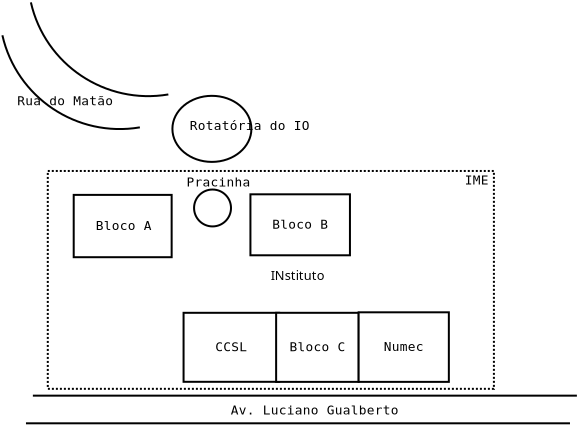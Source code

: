 <?xml version="1.0" encoding="UTF-8"?>
<dia:diagram xmlns:dia="http://www.lysator.liu.se/~alla/dia/">
  <dia:layer name="Segundo Plano" visible="true" active="true">
    <dia:object type="Standard - Box" version="0" id="O0">
      <dia:attribute name="obj_pos">
        <dia:point val="5.481,12.158"/>
      </dia:attribute>
      <dia:attribute name="obj_bb">
        <dia:rectangle val="5.431,12.108;27.836,23.102"/>
      </dia:attribute>
      <dia:attribute name="elem_corner">
        <dia:point val="5.481,12.158"/>
      </dia:attribute>
      <dia:attribute name="elem_width">
        <dia:real val="22.306"/>
      </dia:attribute>
      <dia:attribute name="elem_height">
        <dia:real val="10.893"/>
      </dia:attribute>
      <dia:attribute name="border_width">
        <dia:real val="0.1"/>
      </dia:attribute>
      <dia:attribute name="show_background">
        <dia:boolean val="true"/>
      </dia:attribute>
      <dia:attribute name="line_style">
        <dia:enum val="4"/>
      </dia:attribute>
    </dia:object>
    <dia:object type="Flowchart - Box" version="0" id="O1">
      <dia:attribute name="obj_pos">
        <dia:point val="6.777,13.354"/>
      </dia:attribute>
      <dia:attribute name="obj_bb">
        <dia:rectangle val="6.727,13.304;11.723,16.52"/>
      </dia:attribute>
      <dia:attribute name="elem_corner">
        <dia:point val="6.777,13.354"/>
      </dia:attribute>
      <dia:attribute name="elem_width">
        <dia:real val="4.897"/>
      </dia:attribute>
      <dia:attribute name="elem_height">
        <dia:real val="3.116"/>
      </dia:attribute>
      <dia:attribute name="show_background">
        <dia:boolean val="true"/>
      </dia:attribute>
      <dia:attribute name="padding">
        <dia:real val="0.5"/>
      </dia:attribute>
      <dia:attribute name="text">
        <dia:composite type="text">
          <dia:attribute name="string">
            <dia:string>#Bloco A#</dia:string>
          </dia:attribute>
          <dia:attribute name="font">
            <dia:font family="monospace" style="0" name="Courier"/>
          </dia:attribute>
          <dia:attribute name="height">
            <dia:real val="0.8"/>
          </dia:attribute>
          <dia:attribute name="pos">
            <dia:point val="9.225,15.107"/>
          </dia:attribute>
          <dia:attribute name="color">
            <dia:color val="#000000"/>
          </dia:attribute>
          <dia:attribute name="alignment">
            <dia:enum val="1"/>
          </dia:attribute>
        </dia:composite>
      </dia:attribute>
    </dia:object>
    <dia:object type="Flowchart - Box" version="0" id="O2">
      <dia:attribute name="obj_pos">
        <dia:point val="15.613,13.325"/>
      </dia:attribute>
      <dia:attribute name="obj_bb">
        <dia:rectangle val="15.563,13.274;20.639,16.423"/>
      </dia:attribute>
      <dia:attribute name="elem_corner">
        <dia:point val="15.613,13.325"/>
      </dia:attribute>
      <dia:attribute name="elem_width">
        <dia:real val="4.976"/>
      </dia:attribute>
      <dia:attribute name="elem_height">
        <dia:real val="3.049"/>
      </dia:attribute>
      <dia:attribute name="show_background">
        <dia:boolean val="true"/>
      </dia:attribute>
      <dia:attribute name="padding">
        <dia:real val="0.5"/>
      </dia:attribute>
      <dia:attribute name="text">
        <dia:composite type="text">
          <dia:attribute name="string">
            <dia:string>#Bloco B#</dia:string>
          </dia:attribute>
          <dia:attribute name="font">
            <dia:font family="monospace" style="0" name="Courier"/>
          </dia:attribute>
          <dia:attribute name="height">
            <dia:real val="0.8"/>
          </dia:attribute>
          <dia:attribute name="pos">
            <dia:point val="18.101,15.044"/>
          </dia:attribute>
          <dia:attribute name="color">
            <dia:color val="#000000"/>
          </dia:attribute>
          <dia:attribute name="alignment">
            <dia:enum val="1"/>
          </dia:attribute>
        </dia:composite>
      </dia:attribute>
    </dia:object>
    <dia:object type="Flowchart - Box" version="0" id="O3">
      <dia:attribute name="obj_pos">
        <dia:point val="12.27,19.25"/>
      </dia:attribute>
      <dia:attribute name="obj_bb">
        <dia:rectangle val="12.22,19.2;17.1,22.75"/>
      </dia:attribute>
      <dia:attribute name="elem_corner">
        <dia:point val="12.27,19.25"/>
      </dia:attribute>
      <dia:attribute name="elem_width">
        <dia:real val="4.78"/>
      </dia:attribute>
      <dia:attribute name="elem_height">
        <dia:real val="3.45"/>
      </dia:attribute>
      <dia:attribute name="show_background">
        <dia:boolean val="true"/>
      </dia:attribute>
      <dia:attribute name="padding">
        <dia:real val="0.5"/>
      </dia:attribute>
      <dia:attribute name="text">
        <dia:composite type="text">
          <dia:attribute name="string">
            <dia:string>#CCSL#</dia:string>
          </dia:attribute>
          <dia:attribute name="font">
            <dia:font family="monospace" style="0" name="Courier"/>
          </dia:attribute>
          <dia:attribute name="height">
            <dia:real val="0.8"/>
          </dia:attribute>
          <dia:attribute name="pos">
            <dia:point val="14.66,21.17"/>
          </dia:attribute>
          <dia:attribute name="color">
            <dia:color val="#000000"/>
          </dia:attribute>
          <dia:attribute name="alignment">
            <dia:enum val="1"/>
          </dia:attribute>
        </dia:composite>
      </dia:attribute>
    </dia:object>
    <dia:object type="Flowchart - Box" version="0" id="O4">
      <dia:attribute name="obj_pos">
        <dia:point val="16.898,19.25"/>
      </dia:attribute>
      <dia:attribute name="obj_bb">
        <dia:rectangle val="16.848,19.2;21.077,22.753"/>
      </dia:attribute>
      <dia:attribute name="elem_corner">
        <dia:point val="16.898,19.25"/>
      </dia:attribute>
      <dia:attribute name="elem_width">
        <dia:real val="4.129"/>
      </dia:attribute>
      <dia:attribute name="elem_height">
        <dia:real val="3.453"/>
      </dia:attribute>
      <dia:attribute name="show_background">
        <dia:boolean val="true"/>
      </dia:attribute>
      <dia:attribute name="padding">
        <dia:real val="0.5"/>
      </dia:attribute>
      <dia:attribute name="text">
        <dia:composite type="text">
          <dia:attribute name="string">
            <dia:string>#Bloco C#</dia:string>
          </dia:attribute>
          <dia:attribute name="font">
            <dia:font family="monospace" style="0" name="Courier"/>
          </dia:attribute>
          <dia:attribute name="height">
            <dia:real val="0.8"/>
          </dia:attribute>
          <dia:attribute name="pos">
            <dia:point val="18.962,21.172"/>
          </dia:attribute>
          <dia:attribute name="color">
            <dia:color val="#000000"/>
          </dia:attribute>
          <dia:attribute name="alignment">
            <dia:enum val="1"/>
          </dia:attribute>
        </dia:composite>
      </dia:attribute>
    </dia:object>
    <dia:object type="Flowchart - Box" version="0" id="O5">
      <dia:attribute name="obj_pos">
        <dia:point val="21.023,19.225"/>
      </dia:attribute>
      <dia:attribute name="obj_bb">
        <dia:rectangle val="20.973,19.175;25.583,22.753"/>
      </dia:attribute>
      <dia:attribute name="elem_corner">
        <dia:point val="21.023,19.225"/>
      </dia:attribute>
      <dia:attribute name="elem_width">
        <dia:real val="4.511"/>
      </dia:attribute>
      <dia:attribute name="elem_height">
        <dia:real val="3.478"/>
      </dia:attribute>
      <dia:attribute name="show_background">
        <dia:boolean val="true"/>
      </dia:attribute>
      <dia:attribute name="padding">
        <dia:real val="0.5"/>
      </dia:attribute>
      <dia:attribute name="text">
        <dia:composite type="text">
          <dia:attribute name="string">
            <dia:string>#Numec#</dia:string>
          </dia:attribute>
          <dia:attribute name="font">
            <dia:font family="monospace" style="0" name="Courier"/>
          </dia:attribute>
          <dia:attribute name="height">
            <dia:real val="0.8"/>
          </dia:attribute>
          <dia:attribute name="pos">
            <dia:point val="23.278,21.159"/>
          </dia:attribute>
          <dia:attribute name="color">
            <dia:color val="#000000"/>
          </dia:attribute>
          <dia:attribute name="alignment">
            <dia:enum val="1"/>
          </dia:attribute>
        </dia:composite>
      </dia:attribute>
    </dia:object>
    <dia:object type="Flowchart - Ellipse" version="0" id="O6">
      <dia:attribute name="obj_pos">
        <dia:point val="11.712,8.401"/>
      </dia:attribute>
      <dia:attribute name="obj_bb">
        <dia:rectangle val="11.662,8.351;15.711,11.755"/>
      </dia:attribute>
      <dia:attribute name="elem_corner">
        <dia:point val="11.712,8.401"/>
      </dia:attribute>
      <dia:attribute name="elem_width">
        <dia:real val="3.949"/>
      </dia:attribute>
      <dia:attribute name="elem_height">
        <dia:real val="3.304"/>
      </dia:attribute>
      <dia:attribute name="show_background">
        <dia:boolean val="true"/>
      </dia:attribute>
      <dia:attribute name="padding">
        <dia:real val="0.354"/>
      </dia:attribute>
      <dia:attribute name="text">
        <dia:composite type="text">
          <dia:attribute name="string">
            <dia:string>##</dia:string>
          </dia:attribute>
          <dia:attribute name="font">
            <dia:font family="monospace" style="0" name="Courier"/>
          </dia:attribute>
          <dia:attribute name="height">
            <dia:real val="0.8"/>
          </dia:attribute>
          <dia:attribute name="pos">
            <dia:point val="13.687,10.248"/>
          </dia:attribute>
          <dia:attribute name="color">
            <dia:color val="#000000"/>
          </dia:attribute>
          <dia:attribute name="alignment">
            <dia:enum val="1"/>
          </dia:attribute>
        </dia:composite>
      </dia:attribute>
    </dia:object>
    <dia:object type="Flowchart - Ellipse" version="0" id="O7">
      <dia:attribute name="obj_pos">
        <dia:point val="12.795,13.086"/>
      </dia:attribute>
      <dia:attribute name="obj_bb">
        <dia:rectangle val="12.745,13.036;14.691,14.981"/>
      </dia:attribute>
      <dia:attribute name="elem_corner">
        <dia:point val="12.795,13.086"/>
      </dia:attribute>
      <dia:attribute name="elem_width">
        <dia:real val="1.847"/>
      </dia:attribute>
      <dia:attribute name="elem_height">
        <dia:real val="1.845"/>
      </dia:attribute>
      <dia:attribute name="show_background">
        <dia:boolean val="true"/>
      </dia:attribute>
      <dia:attribute name="padding">
        <dia:real val="0.354"/>
      </dia:attribute>
      <dia:attribute name="text">
        <dia:composite type="text">
          <dia:attribute name="string">
            <dia:string>##</dia:string>
          </dia:attribute>
          <dia:attribute name="font">
            <dia:font family="monospace" style="0" name="Courier"/>
          </dia:attribute>
          <dia:attribute name="height">
            <dia:real val="0.8"/>
          </dia:attribute>
          <dia:attribute name="pos">
            <dia:point val="13.718,14.204"/>
          </dia:attribute>
          <dia:attribute name="color">
            <dia:color val="#000000"/>
          </dia:attribute>
          <dia:attribute name="alignment">
            <dia:enum val="1"/>
          </dia:attribute>
        </dia:composite>
      </dia:attribute>
    </dia:object>
    <dia:object type="Standard - Line" version="0" id="O8">
      <dia:attribute name="obj_pos">
        <dia:point val="4.735,23.392"/>
      </dia:attribute>
      <dia:attribute name="obj_bb">
        <dia:rectangle val="4.685,23.342;31.986,23.442"/>
      </dia:attribute>
      <dia:attribute name="conn_endpoints">
        <dia:point val="4.735,23.392"/>
        <dia:point val="31.936,23.392"/>
      </dia:attribute>
      <dia:attribute name="numcp">
        <dia:int val="1"/>
      </dia:attribute>
    </dia:object>
    <dia:object type="Standard - Arc" version="0" id="O9">
      <dia:attribute name="obj_pos">
        <dia:point val="10.085,9.978"/>
      </dia:attribute>
      <dia:attribute name="obj_bb">
        <dia:rectangle val="3.142,5.305;10.154,10.112"/>
      </dia:attribute>
      <dia:attribute name="conn_endpoints">
        <dia:point val="10.085,9.978"/>
        <dia:point val="3.211,5.374"/>
      </dia:attribute>
      <dia:attribute name="curve_distance">
        <dia:real val="-1.646"/>
      </dia:attribute>
    </dia:object>
    <dia:object type="Standard - Arc" version="0" id="O10">
      <dia:attribute name="obj_pos">
        <dia:point val="11.509,8.332"/>
      </dia:attribute>
      <dia:attribute name="obj_bb">
        <dia:rectangle val="4.566,3.659;11.579,8.466"/>
      </dia:attribute>
      <dia:attribute name="conn_endpoints">
        <dia:point val="11.509,8.332"/>
        <dia:point val="4.636,3.729"/>
      </dia:attribute>
      <dia:attribute name="curve_distance">
        <dia:real val="-1.646"/>
      </dia:attribute>
    </dia:object>
    <dia:object type="Standard - Text" version="1" id="O11">
      <dia:attribute name="obj_pos">
        <dia:point val="12.419,12.937"/>
      </dia:attribute>
      <dia:attribute name="obj_bb">
        <dia:rectangle val="12.419,12.342;15.499,13.087"/>
      </dia:attribute>
      <dia:attribute name="text">
        <dia:composite type="text">
          <dia:attribute name="string">
            <dia:string>#Pracinha#</dia:string>
          </dia:attribute>
          <dia:attribute name="font">
            <dia:font family="monospace" style="0" name="Courier"/>
          </dia:attribute>
          <dia:attribute name="height">
            <dia:real val="0.8"/>
          </dia:attribute>
          <dia:attribute name="pos">
            <dia:point val="12.419,12.937"/>
          </dia:attribute>
          <dia:attribute name="color">
            <dia:color val="#000000"/>
          </dia:attribute>
          <dia:attribute name="alignment">
            <dia:enum val="0"/>
          </dia:attribute>
        </dia:composite>
      </dia:attribute>
      <dia:attribute name="valign">
        <dia:enum val="3"/>
      </dia:attribute>
    </dia:object>
    <dia:object type="Standard - Text" version="1" id="O12">
      <dia:attribute name="obj_pos">
        <dia:point val="12.581,10.108"/>
      </dia:attribute>
      <dia:attribute name="obj_bb">
        <dia:rectangle val="12.581,9.513;18.356,10.258"/>
      </dia:attribute>
      <dia:attribute name="text">
        <dia:composite type="text">
          <dia:attribute name="string">
            <dia:string>#Rotatória do IO#</dia:string>
          </dia:attribute>
          <dia:attribute name="font">
            <dia:font family="monospace" style="0" name="Courier"/>
          </dia:attribute>
          <dia:attribute name="height">
            <dia:real val="0.8"/>
          </dia:attribute>
          <dia:attribute name="pos">
            <dia:point val="12.581,10.108"/>
          </dia:attribute>
          <dia:attribute name="color">
            <dia:color val="#000000"/>
          </dia:attribute>
          <dia:attribute name="alignment">
            <dia:enum val="0"/>
          </dia:attribute>
        </dia:composite>
      </dia:attribute>
      <dia:attribute name="valign">
        <dia:enum val="3"/>
      </dia:attribute>
    </dia:object>
    <dia:object type="Standard - Text" version="1" id="O13">
      <dia:attribute name="obj_pos">
        <dia:point val="3.957,8.876"/>
      </dia:attribute>
      <dia:attribute name="obj_bb">
        <dia:rectangle val="3.957,8.281;8.577,9.026"/>
      </dia:attribute>
      <dia:attribute name="text">
        <dia:composite type="text">
          <dia:attribute name="string">
            <dia:string>#Rua do Matão#</dia:string>
          </dia:attribute>
          <dia:attribute name="font">
            <dia:font family="monospace" style="0" name="Courier"/>
          </dia:attribute>
          <dia:attribute name="height">
            <dia:real val="0.8"/>
          </dia:attribute>
          <dia:attribute name="pos">
            <dia:point val="3.957,8.876"/>
          </dia:attribute>
          <dia:attribute name="color">
            <dia:color val="#000000"/>
          </dia:attribute>
          <dia:attribute name="alignment">
            <dia:enum val="0"/>
          </dia:attribute>
        </dia:composite>
      </dia:attribute>
      <dia:attribute name="valign">
        <dia:enum val="3"/>
      </dia:attribute>
    </dia:object>
    <dia:object type="Standard - Line" version="0" id="O14">
      <dia:attribute name="obj_pos">
        <dia:point val="4.39,24.775"/>
      </dia:attribute>
      <dia:attribute name="obj_bb">
        <dia:rectangle val="4.34,24.725;31.641,24.825"/>
      </dia:attribute>
      <dia:attribute name="conn_endpoints">
        <dia:point val="4.39,24.775"/>
        <dia:point val="31.591,24.775"/>
      </dia:attribute>
      <dia:attribute name="numcp">
        <dia:int val="1"/>
      </dia:attribute>
    </dia:object>
    <dia:object type="Standard - Text" version="1" id="O15">
      <dia:attribute name="obj_pos">
        <dia:point val="14.623,24.332"/>
      </dia:attribute>
      <dia:attribute name="obj_bb">
        <dia:rectangle val="14.623,23.738;22.709,24.483"/>
      </dia:attribute>
      <dia:attribute name="text">
        <dia:composite type="text">
          <dia:attribute name="string">
            <dia:string>#Av. Luciano Gualberto#</dia:string>
          </dia:attribute>
          <dia:attribute name="font">
            <dia:font family="monospace" style="0" name="Courier"/>
          </dia:attribute>
          <dia:attribute name="height">
            <dia:real val="0.8"/>
          </dia:attribute>
          <dia:attribute name="pos">
            <dia:point val="14.623,24.332"/>
          </dia:attribute>
          <dia:attribute name="color">
            <dia:color val="#000000"/>
          </dia:attribute>
          <dia:attribute name="alignment">
            <dia:enum val="0"/>
          </dia:attribute>
        </dia:composite>
      </dia:attribute>
      <dia:attribute name="valign">
        <dia:enum val="3"/>
      </dia:attribute>
    </dia:object>
    <dia:object type="Standard - Text" version="1" id="O16">
      <dia:attribute name="obj_pos">
        <dia:point val="26.327,12.839"/>
      </dia:attribute>
      <dia:attribute name="obj_bb">
        <dia:rectangle val="26.327,12.244;27.482,12.989"/>
      </dia:attribute>
      <dia:attribute name="text">
        <dia:composite type="text">
          <dia:attribute name="string">
            <dia:string>#IME#</dia:string>
          </dia:attribute>
          <dia:attribute name="font">
            <dia:font family="monospace" style="0" name="Courier"/>
          </dia:attribute>
          <dia:attribute name="height">
            <dia:real val="0.8"/>
          </dia:attribute>
          <dia:attribute name="pos">
            <dia:point val="26.327,12.839"/>
          </dia:attribute>
          <dia:attribute name="color">
            <dia:color val="#000000"/>
          </dia:attribute>
          <dia:attribute name="alignment">
            <dia:enum val="0"/>
          </dia:attribute>
        </dia:composite>
      </dia:attribute>
      <dia:attribute name="valign">
        <dia:enum val="3"/>
      </dia:attribute>
    </dia:object>
    <dia:object type="Standard - Text" version="1" id="O17">
      <dia:attribute name="obj_pos">
        <dia:point val="16.634,17.605"/>
      </dia:attribute>
      <dia:attribute name="obj_bb">
        <dia:rectangle val="16.634,16.991;19.38,17.792"/>
      </dia:attribute>
      <dia:attribute name="text">
        <dia:composite type="text">
          <dia:attribute name="string">
            <dia:string>#INstituto#</dia:string>
          </dia:attribute>
          <dia:attribute name="font">
            <dia:font family="sans" style="0" name="Helvetica"/>
          </dia:attribute>
          <dia:attribute name="height">
            <dia:real val="0.8"/>
          </dia:attribute>
          <dia:attribute name="pos">
            <dia:point val="16.634,17.605"/>
          </dia:attribute>
          <dia:attribute name="color">
            <dia:color val="#000000"/>
          </dia:attribute>
          <dia:attribute name="alignment">
            <dia:enum val="0"/>
          </dia:attribute>
        </dia:composite>
      </dia:attribute>
      <dia:attribute name="valign">
        <dia:enum val="3"/>
      </dia:attribute>
      <dia:connections>
        <dia:connection handle="0" to="O0" connection="8"/>
      </dia:connections>
    </dia:object>
  </dia:layer>
</dia:diagram>
